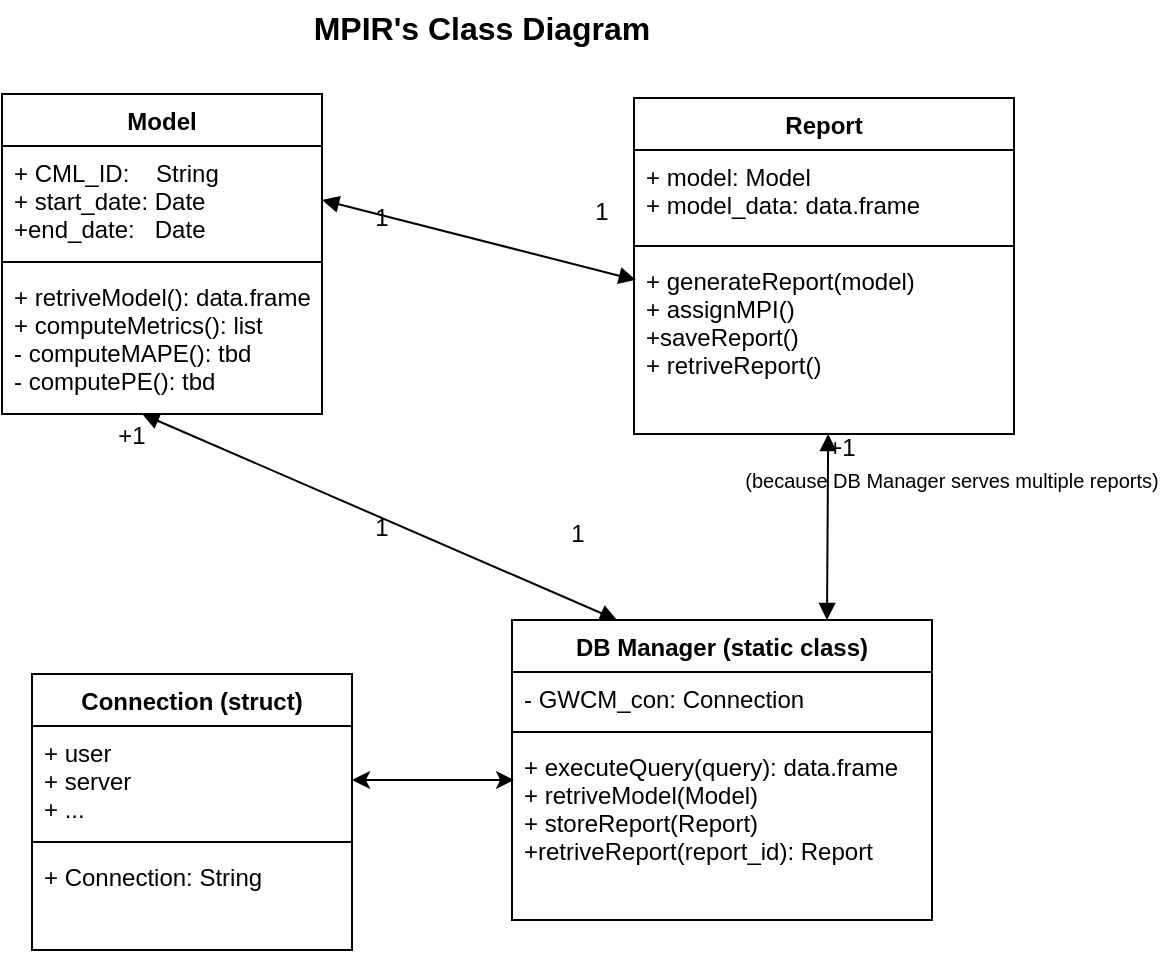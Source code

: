 <mxfile version="10.5.3" type="github"><diagram id="QW6IOjLLeBV_Fp2YoerF" name="Page-1"><mxGraphModel dx="853" dy="576" grid="1" gridSize="10" guides="1" tooltips="1" connect="1" arrows="1" fold="1" page="1" pageScale="1" pageWidth="827" pageHeight="1169" math="0" shadow="0"><root><mxCell id="0"/><mxCell id="1" parent="0"/><mxCell id="h6s7ZnvhDJazrf4CnJ4x-1" value="Model" style="swimlane;fontStyle=1;align=center;verticalAlign=top;childLayout=stackLayout;horizontal=1;startSize=26;horizontalStack=0;resizeParent=1;resizeParentMax=0;resizeLast=0;collapsible=1;marginBottom=0;" parent="1" vertex="1"><mxGeometry x="125" y="67" width="160" height="160" as="geometry"><mxRectangle x="130" y="120" width="70" height="26" as="alternateBounds"/></mxGeometry></mxCell><mxCell id="h6s7ZnvhDJazrf4CnJ4x-2" value="+ CML_ID:    String&#10;+ start_date: Date &#10;+end_date:   Date&#10;" style="text;strokeColor=none;fillColor=none;align=left;verticalAlign=top;spacingLeft=4;spacingRight=4;overflow=hidden;rotatable=0;points=[[0,0.5],[1,0.5]];portConstraint=eastwest;" parent="h6s7ZnvhDJazrf4CnJ4x-1" vertex="1"><mxGeometry y="26" width="160" height="54" as="geometry"/></mxCell><mxCell id="h6s7ZnvhDJazrf4CnJ4x-3" value="" style="line;strokeWidth=1;fillColor=none;align=left;verticalAlign=middle;spacingTop=-1;spacingLeft=3;spacingRight=3;rotatable=0;labelPosition=right;points=[];portConstraint=eastwest;" parent="h6s7ZnvhDJazrf4CnJ4x-1" vertex="1"><mxGeometry y="80" width="160" height="8" as="geometry"/></mxCell><mxCell id="h6s7ZnvhDJazrf4CnJ4x-4" value="+ retriveModel(): data.frame&#10;+ computeMetrics(): list&#10;- computeMAPE(): tbd&#10;- computePE(): tbd&#10;" style="text;strokeColor=none;fillColor=none;align=left;verticalAlign=top;spacingLeft=4;spacingRight=4;overflow=hidden;rotatable=0;points=[[0,0.5],[1,0.5]];portConstraint=eastwest;" parent="h6s7ZnvhDJazrf4CnJ4x-1" vertex="1"><mxGeometry y="88" width="160" height="72" as="geometry"/></mxCell><mxCell id="h6s7ZnvhDJazrf4CnJ4x-5" value="DB Manager (static class)" style="swimlane;fontStyle=1;align=center;verticalAlign=top;childLayout=stackLayout;horizontal=1;startSize=26;horizontalStack=0;resizeParent=1;resizeParentMax=0;resizeLast=0;collapsible=1;marginBottom=0;" parent="1" vertex="1"><mxGeometry x="380" y="330" width="210" height="150" as="geometry"/></mxCell><mxCell id="h6s7ZnvhDJazrf4CnJ4x-6" value="- GWCM_con: Connection" style="text;strokeColor=none;fillColor=none;align=left;verticalAlign=top;spacingLeft=4;spacingRight=4;overflow=hidden;rotatable=0;points=[[0,0.5],[1,0.5]];portConstraint=eastwest;" parent="h6s7ZnvhDJazrf4CnJ4x-5" vertex="1"><mxGeometry y="26" width="210" height="26" as="geometry"/></mxCell><mxCell id="h6s7ZnvhDJazrf4CnJ4x-7" value="" style="line;strokeWidth=1;fillColor=none;align=left;verticalAlign=middle;spacingTop=-1;spacingLeft=3;spacingRight=3;rotatable=0;labelPosition=right;points=[];portConstraint=eastwest;" parent="h6s7ZnvhDJazrf4CnJ4x-5" vertex="1"><mxGeometry y="52" width="210" height="8" as="geometry"/></mxCell><mxCell id="h6s7ZnvhDJazrf4CnJ4x-9" style="edgeStyle=orthogonalEdgeStyle;rounded=0;orthogonalLoop=1;jettySize=auto;html=1;exitX=1;exitY=0.5;exitDx=0;exitDy=0;" parent="h6s7ZnvhDJazrf4CnJ4x-5" source="h6s7ZnvhDJazrf4CnJ4x-6" target="h6s7ZnvhDJazrf4CnJ4x-6" edge="1"><mxGeometry relative="1" as="geometry"/></mxCell><mxCell id="h6s7ZnvhDJazrf4CnJ4x-8" value="+ executeQuery(query): data.frame&#10;+ retriveModel(Model)&#10;+ storeReport(Report)&#10;+retriveReport(report_id): Report&#10;" style="text;strokeColor=none;fillColor=none;align=left;verticalAlign=top;spacingLeft=4;spacingRight=4;overflow=hidden;rotatable=0;points=[[0,0.5],[1,0.5]];portConstraint=eastwest;" parent="h6s7ZnvhDJazrf4CnJ4x-5" vertex="1"><mxGeometry y="60" width="210" height="90" as="geometry"/></mxCell><mxCell id="h6s7ZnvhDJazrf4CnJ4x-18" value="Report" style="swimlane;fontStyle=1;align=center;verticalAlign=top;childLayout=stackLayout;horizontal=1;startSize=26;horizontalStack=0;resizeParent=1;resizeParentMax=0;resizeLast=0;collapsible=1;marginBottom=0;" parent="1" vertex="1"><mxGeometry x="441" y="69" width="190" height="168" as="geometry"/></mxCell><mxCell id="h6s7ZnvhDJazrf4CnJ4x-19" value="+ model: Model&#10;+ model_data: data.frame&#10;" style="text;strokeColor=none;fillColor=none;align=left;verticalAlign=top;spacingLeft=4;spacingRight=4;overflow=hidden;rotatable=0;points=[[0,0.5],[1,0.5]];portConstraint=eastwest;" parent="h6s7ZnvhDJazrf4CnJ4x-18" vertex="1"><mxGeometry y="26" width="190" height="44" as="geometry"/></mxCell><mxCell id="h6s7ZnvhDJazrf4CnJ4x-20" value="" style="line;strokeWidth=1;fillColor=none;align=left;verticalAlign=middle;spacingTop=-1;spacingLeft=3;spacingRight=3;rotatable=0;labelPosition=right;points=[];portConstraint=eastwest;" parent="h6s7ZnvhDJazrf4CnJ4x-18" vertex="1"><mxGeometry y="70" width="190" height="8" as="geometry"/></mxCell><mxCell id="h6s7ZnvhDJazrf4CnJ4x-21" style="edgeStyle=orthogonalEdgeStyle;rounded=0;orthogonalLoop=1;jettySize=auto;html=1;exitX=1;exitY=0.5;exitDx=0;exitDy=0;" parent="h6s7ZnvhDJazrf4CnJ4x-18" source="h6s7ZnvhDJazrf4CnJ4x-19" target="h6s7ZnvhDJazrf4CnJ4x-19" edge="1"><mxGeometry relative="1" as="geometry"/></mxCell><mxCell id="h6s7ZnvhDJazrf4CnJ4x-22" value="+ generateReport(model)&#10;+ assignMPI()&#10;+saveReport()&#10;+ retriveReport()" style="text;strokeColor=none;fillColor=none;align=left;verticalAlign=top;spacingLeft=4;spacingRight=4;overflow=hidden;rotatable=0;points=[[0,0.5],[1,0.5]];portConstraint=eastwest;" parent="h6s7ZnvhDJazrf4CnJ4x-18" vertex="1"><mxGeometry y="78" width="190" height="90" as="geometry"/></mxCell><mxCell id="h6s7ZnvhDJazrf4CnJ4x-35" value="" style="endArrow=block;startArrow=block;endFill=1;startFill=1;html=1;strokeColor=#000000;entryX=0.25;entryY=0;entryDx=0;entryDy=0;exitX=0.438;exitY=1;exitDx=0;exitDy=0;exitPerimeter=0;" parent="1" source="h6s7ZnvhDJazrf4CnJ4x-4" target="h6s7ZnvhDJazrf4CnJ4x-5" edge="1"><mxGeometry width="160" relative="1" as="geometry"><mxPoint x="180" y="300" as="sourcePoint"/><mxPoint x="300" y="480" as="targetPoint"/></mxGeometry></mxCell><mxCell id="h6s7ZnvhDJazrf4CnJ4x-36" value="" style="endArrow=block;startArrow=block;endFill=1;startFill=1;html=1;strokeColor=#000000;exitX=1;exitY=0.5;exitDx=0;exitDy=0;entryX=0.005;entryY=0.144;entryDx=0;entryDy=0;entryPerimeter=0;" parent="1" source="h6s7ZnvhDJazrf4CnJ4x-2" target="h6s7ZnvhDJazrf4CnJ4x-22" edge="1"><mxGeometry width="160" relative="1" as="geometry"><mxPoint x="310" y="250" as="sourcePoint"/><mxPoint x="470" y="250" as="targetPoint"/></mxGeometry></mxCell><mxCell id="h6s7ZnvhDJazrf4CnJ4x-37" value="" style="endArrow=block;startArrow=block;endFill=1;startFill=1;html=1;strokeColor=#000000;entryX=0.511;entryY=1;entryDx=0;entryDy=0;entryPerimeter=0;exitX=0.75;exitY=0;exitDx=0;exitDy=0;" parent="1" source="h6s7ZnvhDJazrf4CnJ4x-5" target="h6s7ZnvhDJazrf4CnJ4x-22" edge="1"><mxGeometry width="160" relative="1" as="geometry"><mxPoint x="410" y="270" as="sourcePoint"/><mxPoint x="570" y="270" as="targetPoint"/></mxGeometry></mxCell><mxCell id="h6s7ZnvhDJazrf4CnJ4x-38" value="1" style="text;align=center;fontStyle=0;verticalAlign=middle;spacingLeft=3;spacingRight=3;strokeColor=none;rotatable=0;points=[[0,0.5],[1,0.5]];portConstraint=eastwest;" parent="1" vertex="1"><mxGeometry x="300" y="115" width="30" height="26" as="geometry"/></mxCell><mxCell id="h6s7ZnvhDJazrf4CnJ4x-39" value="1" style="text;align=center;fontStyle=0;verticalAlign=middle;spacingLeft=3;spacingRight=3;strokeColor=none;rotatable=0;points=[[0,0.5],[1,0.5]];portConstraint=eastwest;" parent="1" vertex="1"><mxGeometry x="410" y="112" width="30" height="26" as="geometry"/></mxCell><mxCell id="h6s7ZnvhDJazrf4CnJ4x-40" value="+1" style="text;align=center;fontStyle=0;verticalAlign=middle;spacingLeft=3;spacingRight=3;strokeColor=none;rotatable=0;points=[[0,0.5],[1,0.5]];portConstraint=eastwest;" parent="1" vertex="1"><mxGeometry x="530" y="230" width="30" height="26" as="geometry"/></mxCell><mxCell id="h6s7ZnvhDJazrf4CnJ4x-41" value="1" style="text;align=center;fontStyle=0;verticalAlign=middle;spacingLeft=3;spacingRight=3;strokeColor=none;rotatable=0;points=[[0,0.5],[1,0.5]];portConstraint=eastwest;" parent="1" vertex="1"><mxGeometry x="398" y="273" width="30" height="26" as="geometry"/></mxCell><mxCell id="h6s7ZnvhDJazrf4CnJ4x-42" value="1" style="text;align=center;fontStyle=0;verticalAlign=middle;spacingLeft=3;spacingRight=3;strokeColor=none;rotatable=0;points=[[0,0.5],[1,0.5]];portConstraint=eastwest;" parent="1" vertex="1"><mxGeometry x="300" y="270" width="30" height="26" as="geometry"/></mxCell><mxCell id="h6s7ZnvhDJazrf4CnJ4x-43" value="+1" style="text;align=center;fontStyle=0;verticalAlign=middle;spacingLeft=3;spacingRight=3;strokeColor=none;rotatable=0;points=[[0,0.5],[1,0.5]];portConstraint=eastwest;" parent="1" vertex="1"><mxGeometry x="175" y="224" width="30" height="26" as="geometry"/></mxCell><mxCell id="h6s7ZnvhDJazrf4CnJ4x-45" value="(because DB Manager serves multiple reports)" style="text;align=center;fontStyle=0;verticalAlign=middle;spacingLeft=3;spacingRight=3;strokeColor=none;rotatable=0;points=[[0,0.5],[1,0.5]];portConstraint=eastwest;fontSize=10;" parent="1" vertex="1"><mxGeometry x="560" y="249" width="80" height="22" as="geometry"/></mxCell><mxCell id="LvSNBtDxnV1m-owJ1_QF-1" value="MPIR's Class Diagram" style="text;align=center;fontStyle=1;verticalAlign=middle;spacingLeft=3;spacingRight=3;strokeColor=none;rotatable=0;points=[[0,0.5],[1,0.5]];portConstraint=eastwest;fontSize=16;" parent="1" vertex="1"><mxGeometry x="325" y="20" width="80" height="26" as="geometry"/></mxCell><mxCell id="zBcAbqOssr3-cidL12cL-2" value="Connection (struct)" style="swimlane;fontStyle=1;align=center;verticalAlign=top;childLayout=stackLayout;horizontal=1;startSize=26;horizontalStack=0;resizeParent=1;resizeParentMax=0;resizeLast=0;collapsible=1;marginBottom=0;" parent="1" vertex="1"><mxGeometry x="140" y="357" width="160" height="138" as="geometry"/></mxCell><mxCell id="zBcAbqOssr3-cidL12cL-3" value="+ user&#10;+ server&#10;+ ...&#10;" style="text;strokeColor=none;fillColor=none;align=left;verticalAlign=top;spacingLeft=4;spacingRight=4;overflow=hidden;rotatable=0;points=[[0,0.5],[1,0.5]];portConstraint=eastwest;" parent="zBcAbqOssr3-cidL12cL-2" vertex="1"><mxGeometry y="26" width="160" height="54" as="geometry"/></mxCell><mxCell id="zBcAbqOssr3-cidL12cL-4" value="" style="line;strokeWidth=1;fillColor=none;align=left;verticalAlign=middle;spacingTop=-1;spacingLeft=3;spacingRight=3;rotatable=0;labelPosition=right;points=[];portConstraint=eastwest;" parent="zBcAbqOssr3-cidL12cL-2" vertex="1"><mxGeometry y="80" width="160" height="8" as="geometry"/></mxCell><mxCell id="zBcAbqOssr3-cidL12cL-5" value="+ Connection: String" style="text;strokeColor=none;fillColor=none;align=left;verticalAlign=top;spacingLeft=4;spacingRight=4;overflow=hidden;rotatable=0;points=[[0,0.5],[1,0.5]];portConstraint=eastwest;" parent="zBcAbqOssr3-cidL12cL-2" vertex="1"><mxGeometry y="88" width="160" height="50" as="geometry"/></mxCell><mxCell id="9Zb7Vx_GvITRqwRv1DTm-2" value="" style="endArrow=classic;startArrow=classic;html=1;entryX=0.005;entryY=0.222;entryDx=0;entryDy=0;entryPerimeter=0;exitX=1;exitY=0.5;exitDx=0;exitDy=0;" edge="1" parent="1" source="zBcAbqOssr3-cidL12cL-3" target="h6s7ZnvhDJazrf4CnJ4x-8"><mxGeometry width="50" height="50" relative="1" as="geometry"><mxPoint x="110" y="550" as="sourcePoint"/><mxPoint x="160" y="500" as="targetPoint"/></mxGeometry></mxCell></root></mxGraphModel></diagram></mxfile>